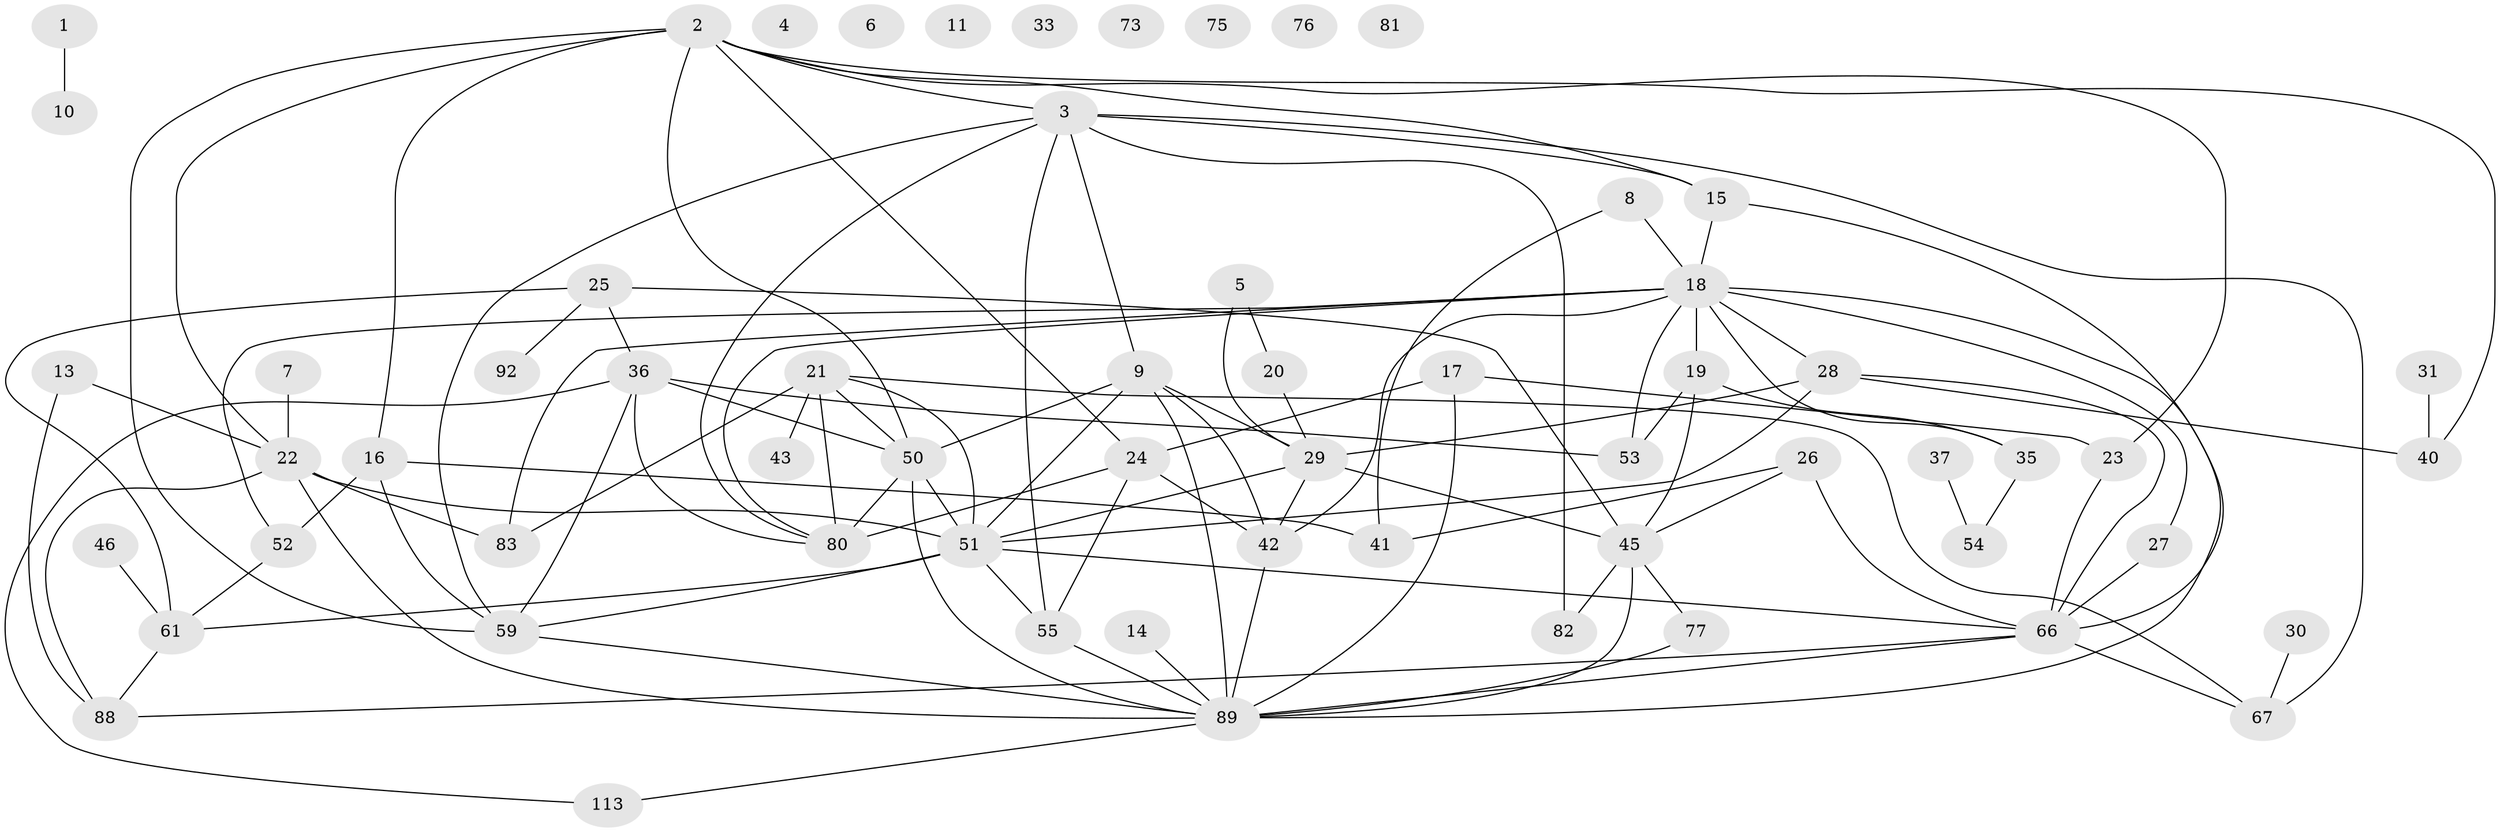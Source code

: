 // original degree distribution, {1: 0.16129032258064516, 5: 0.08870967741935484, 4: 0.20161290322580644, 0: 0.056451612903225805, 2: 0.23387096774193547, 3: 0.1774193548387097, 6: 0.06451612903225806, 8: 0.008064516129032258, 7: 0.008064516129032258}
// Generated by graph-tools (version 1.1) at 2025/13/03/09/25 04:13:01]
// undirected, 62 vertices, 111 edges
graph export_dot {
graph [start="1"]
  node [color=gray90,style=filled];
  1;
  2 [super="+115"];
  3 [super="+48+58"];
  4;
  5;
  6;
  7 [super="+78"];
  8;
  9 [super="+12+47"];
  10;
  11;
  13 [super="+110"];
  14;
  15 [super="+70"];
  16 [super="+65"];
  17;
  18 [super="+105+97+44"];
  19 [super="+49"];
  20;
  21 [super="+34"];
  22 [super="+74+94"];
  23;
  24 [super="+32"];
  25 [super="+79"];
  26;
  27;
  28 [super="+87+39"];
  29 [super="+85+71"];
  30;
  31;
  33;
  35 [super="+38"];
  36 [super="+64+57"];
  37;
  40;
  41;
  42 [super="+60"];
  43;
  45 [super="+68"];
  46;
  50 [super="+98+56"];
  51 [super="+96+93+63"];
  52 [super="+72"];
  53;
  54;
  55 [super="+86"];
  59 [super="+103"];
  61;
  66 [super="+119+69"];
  67 [super="+107"];
  73;
  75;
  76;
  77 [super="+90"];
  80 [super="+91+84"];
  81 [super="+104"];
  82;
  83 [super="+102"];
  88;
  89 [super="+99+95"];
  92;
  113 [super="+120"];
  1 -- 10;
  2 -- 40;
  2 -- 23;
  2 -- 15;
  2 -- 50;
  2 -- 3;
  2 -- 16;
  2 -- 59;
  2 -- 24;
  2 -- 22;
  3 -- 67;
  3 -- 82 [weight=2];
  3 -- 80 [weight=2];
  3 -- 15;
  3 -- 59;
  3 -- 55;
  3 -- 9;
  5 -- 20;
  5 -- 29;
  7 -- 22;
  8 -- 41;
  8 -- 18;
  9 -- 50;
  9 -- 89;
  9 -- 42;
  9 -- 51;
  9 -- 29;
  13 -- 88;
  13 -- 22;
  14 -- 89;
  15 -- 18;
  15 -- 66;
  16 -- 41;
  16 -- 59;
  16 -- 52;
  17 -- 23;
  17 -- 89;
  17 -- 24;
  18 -- 35;
  18 -- 53;
  18 -- 27;
  18 -- 42;
  18 -- 83;
  18 -- 28;
  18 -- 89 [weight=2];
  18 -- 52;
  18 -- 80;
  18 -- 19;
  19 -- 45;
  19 -- 35;
  19 -- 53;
  20 -- 29;
  21 -- 50;
  21 -- 51;
  21 -- 83;
  21 -- 43;
  21 -- 67;
  21 -- 80;
  22 -- 88;
  22 -- 51 [weight=2];
  22 -- 89;
  22 -- 83;
  23 -- 66;
  24 -- 55;
  24 -- 80 [weight=2];
  24 -- 42;
  25 -- 61;
  25 -- 92;
  25 -- 36;
  25 -- 45;
  26 -- 41;
  26 -- 66;
  26 -- 45;
  27 -- 66;
  28 -- 66;
  28 -- 51;
  28 -- 40;
  28 -- 29 [weight=2];
  29 -- 45;
  29 -- 42;
  29 -- 51;
  30 -- 67;
  31 -- 40;
  35 -- 54;
  36 -- 50 [weight=2];
  36 -- 53;
  36 -- 113;
  36 -- 80;
  36 -- 59;
  37 -- 54;
  42 -- 89;
  45 -- 77;
  45 -- 89;
  45 -- 82;
  46 -- 61;
  50 -- 80;
  50 -- 51;
  50 -- 89;
  51 -- 61;
  51 -- 59;
  51 -- 55;
  51 -- 66;
  52 -- 61;
  55 -- 89;
  59 -- 89;
  61 -- 88;
  66 -- 89;
  66 -- 67;
  66 -- 88;
  77 -- 89;
  89 -- 113;
}
